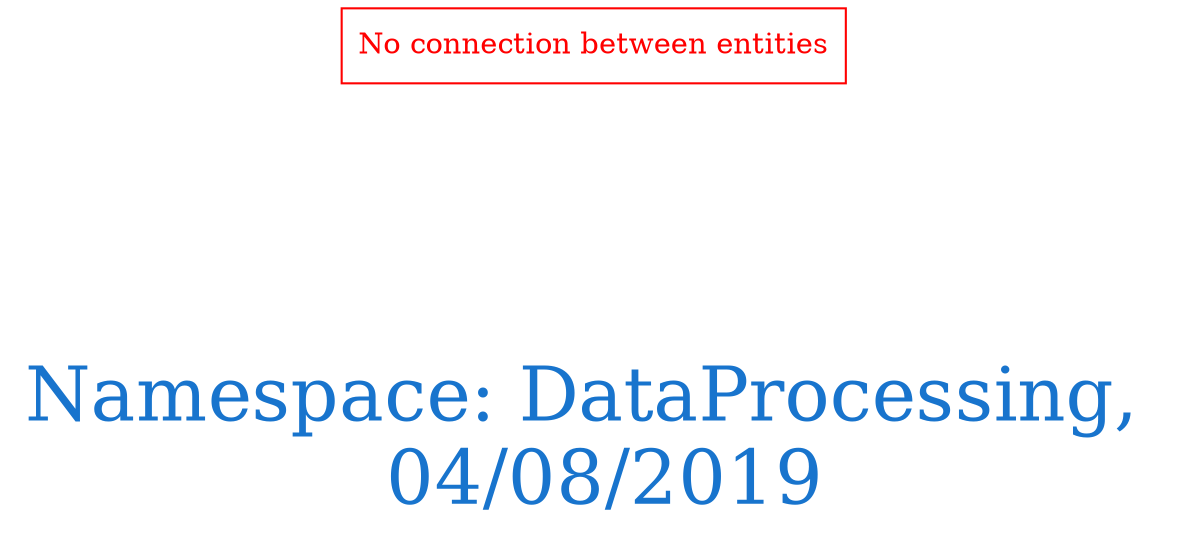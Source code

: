 digraph OGIT_ontology {
 graph [ rankdir= LR,fontsize = 36,
fontcolor= dodgerblue3,label = "\n\n\nNamespace: DataProcessing, \n 04/08/2019"];
node[shape=polygon];
edge [  color="gray81"];

"No connection between entities" [fontcolor = "red",color="red", shape="polygon"]
}

